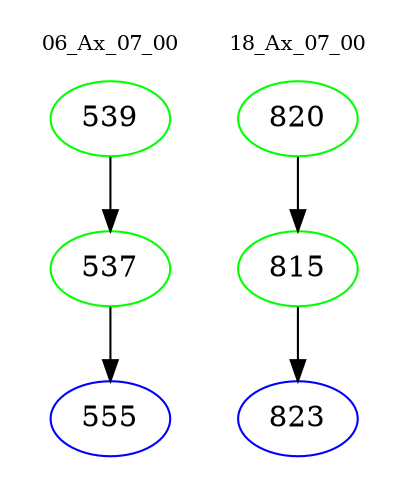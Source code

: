 digraph{
subgraph cluster_0 {
color = white
label = "06_Ax_07_00";
fontsize=10;
T0_539 [label="539", color="green"]
T0_539 -> T0_537 [color="black"]
T0_537 [label="537", color="green"]
T0_537 -> T0_555 [color="black"]
T0_555 [label="555", color="blue"]
}
subgraph cluster_1 {
color = white
label = "18_Ax_07_00";
fontsize=10;
T1_820 [label="820", color="green"]
T1_820 -> T1_815 [color="black"]
T1_815 [label="815", color="green"]
T1_815 -> T1_823 [color="black"]
T1_823 [label="823", color="blue"]
}
}
